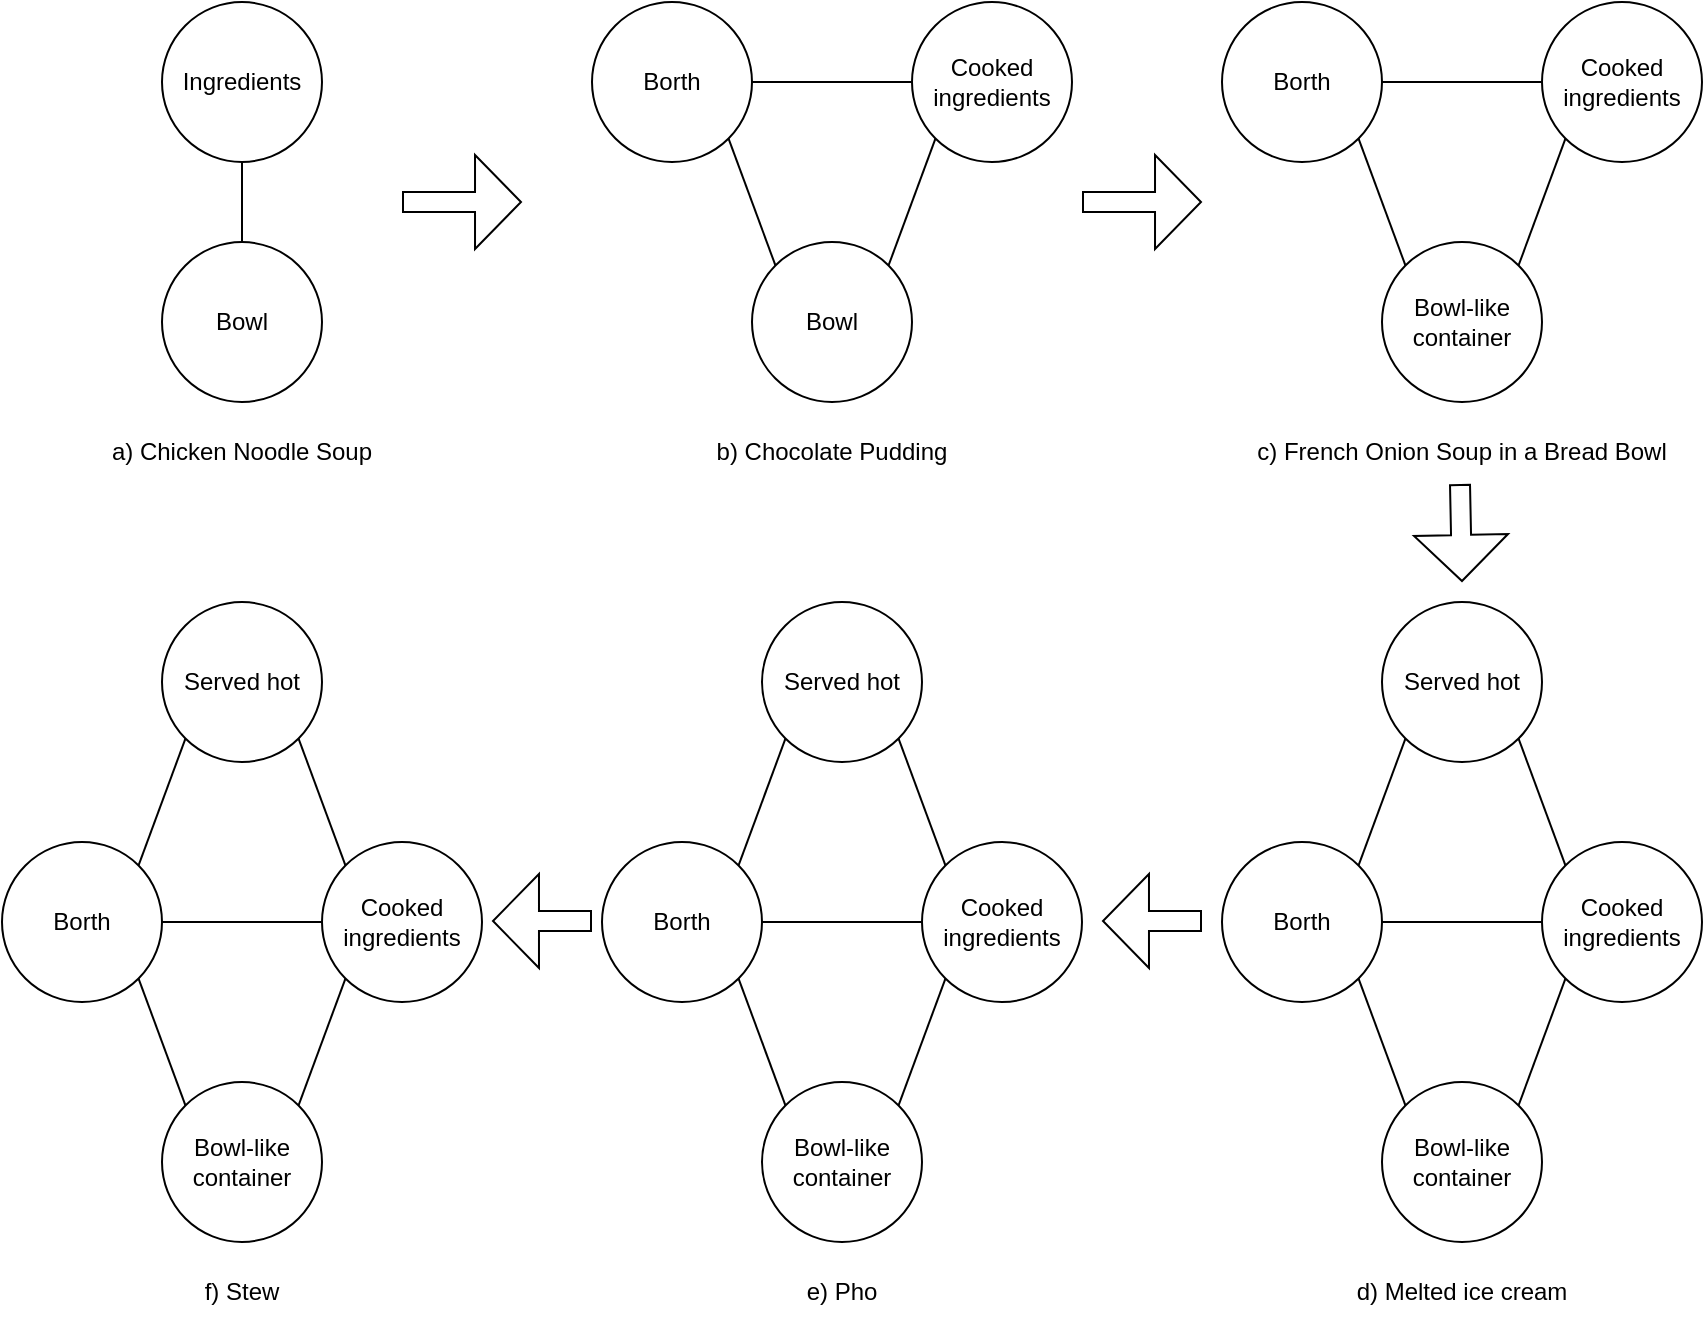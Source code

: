 <mxfile version="22.0.4" type="github">
  <diagram name="Page-1" id="3O6GO63O9HqbY6GgcKNv">
    <mxGraphModel dx="1687" dy="946" grid="1" gridSize="10" guides="1" tooltips="1" connect="1" arrows="1" fold="1" page="1" pageScale="1" pageWidth="827" pageHeight="1169" math="0" shadow="0">
      <root>
        <mxCell id="0" />
        <mxCell id="1" parent="0" />
        <mxCell id="za3H8Gn-evuQM6vgMnau-3" style="edgeStyle=orthogonalEdgeStyle;rounded=0;orthogonalLoop=1;jettySize=auto;html=1;exitX=0.5;exitY=1;exitDx=0;exitDy=0;entryX=0.5;entryY=0;entryDx=0;entryDy=0;endArrow=none;endFill=0;" edge="1" parent="1" source="za3H8Gn-evuQM6vgMnau-1" target="za3H8Gn-evuQM6vgMnau-2">
          <mxGeometry relative="1" as="geometry" />
        </mxCell>
        <mxCell id="za3H8Gn-evuQM6vgMnau-1" value="Ingredients" style="ellipse;whiteSpace=wrap;html=1;aspect=fixed;" vertex="1" parent="1">
          <mxGeometry x="160" y="160" width="80" height="80" as="geometry" />
        </mxCell>
        <mxCell id="za3H8Gn-evuQM6vgMnau-2" value="Bowl" style="ellipse;whiteSpace=wrap;html=1;aspect=fixed;" vertex="1" parent="1">
          <mxGeometry x="160" y="280" width="80" height="80" as="geometry" />
        </mxCell>
        <mxCell id="za3H8Gn-evuQM6vgMnau-4" value="a) Chicken Noodle Soup" style="text;html=1;strokeColor=none;fillColor=none;align=center;verticalAlign=middle;whiteSpace=wrap;rounded=0;" vertex="1" parent="1">
          <mxGeometry x="120" y="370" width="160" height="30" as="geometry" />
        </mxCell>
        <mxCell id="za3H8Gn-evuQM6vgMnau-7" value="Bowl" style="ellipse;whiteSpace=wrap;html=1;aspect=fixed;" vertex="1" parent="1">
          <mxGeometry x="455" y="280" width="80" height="80" as="geometry" />
        </mxCell>
        <mxCell id="za3H8Gn-evuQM6vgMnau-8" value="b) Chocolate Pudding" style="text;html=1;strokeColor=none;fillColor=none;align=center;verticalAlign=middle;whiteSpace=wrap;rounded=0;" vertex="1" parent="1">
          <mxGeometry x="415" y="370" width="160" height="30" as="geometry" />
        </mxCell>
        <mxCell id="za3H8Gn-evuQM6vgMnau-14" style="edgeStyle=orthogonalEdgeStyle;rounded=0;orthogonalLoop=1;jettySize=auto;html=1;exitX=1;exitY=0.5;exitDx=0;exitDy=0;entryX=0;entryY=0.5;entryDx=0;entryDy=0;endArrow=none;endFill=0;" edge="1" parent="1" source="za3H8Gn-evuQM6vgMnau-9" target="za3H8Gn-evuQM6vgMnau-10">
          <mxGeometry relative="1" as="geometry" />
        </mxCell>
        <mxCell id="za3H8Gn-evuQM6vgMnau-9" value="Borth" style="ellipse;whiteSpace=wrap;html=1;aspect=fixed;" vertex="1" parent="1">
          <mxGeometry x="375" y="160" width="80" height="80" as="geometry" />
        </mxCell>
        <mxCell id="za3H8Gn-evuQM6vgMnau-10" value="Cooked ingredients" style="ellipse;whiteSpace=wrap;html=1;aspect=fixed;" vertex="1" parent="1">
          <mxGeometry x="535" y="160" width="80" height="80" as="geometry" />
        </mxCell>
        <mxCell id="za3H8Gn-evuQM6vgMnau-12" value="" style="endArrow=none;html=1;rounded=0;entryX=0;entryY=0;entryDx=0;entryDy=0;exitX=1;exitY=1;exitDx=0;exitDy=0;" edge="1" parent="1" source="za3H8Gn-evuQM6vgMnau-9" target="za3H8Gn-evuQM6vgMnau-7">
          <mxGeometry width="50" height="50" relative="1" as="geometry">
            <mxPoint x="315" y="440" as="sourcePoint" />
            <mxPoint x="365" y="390" as="targetPoint" />
          </mxGeometry>
        </mxCell>
        <mxCell id="za3H8Gn-evuQM6vgMnau-13" value="" style="endArrow=none;html=1;rounded=0;exitX=1;exitY=0;exitDx=0;exitDy=0;entryX=0;entryY=1;entryDx=0;entryDy=0;" edge="1" parent="1" source="za3H8Gn-evuQM6vgMnau-7" target="za3H8Gn-evuQM6vgMnau-10">
          <mxGeometry width="50" height="50" relative="1" as="geometry">
            <mxPoint x="645" y="320" as="sourcePoint" />
            <mxPoint x="695" y="270" as="targetPoint" />
          </mxGeometry>
        </mxCell>
        <mxCell id="za3H8Gn-evuQM6vgMnau-15" value="Bowl-like container" style="ellipse;whiteSpace=wrap;html=1;aspect=fixed;" vertex="1" parent="1">
          <mxGeometry x="770" y="280" width="80" height="80" as="geometry" />
        </mxCell>
        <mxCell id="za3H8Gn-evuQM6vgMnau-16" value="c) French Onion Soup in a Bread Bowl" style="text;html=1;strokeColor=none;fillColor=none;align=center;verticalAlign=middle;whiteSpace=wrap;rounded=0;" vertex="1" parent="1">
          <mxGeometry x="705" y="370" width="210" height="30" as="geometry" />
        </mxCell>
        <mxCell id="za3H8Gn-evuQM6vgMnau-17" style="edgeStyle=orthogonalEdgeStyle;rounded=0;orthogonalLoop=1;jettySize=auto;html=1;exitX=1;exitY=0.5;exitDx=0;exitDy=0;entryX=0;entryY=0.5;entryDx=0;entryDy=0;endArrow=none;endFill=0;" edge="1" parent="1" source="za3H8Gn-evuQM6vgMnau-18" target="za3H8Gn-evuQM6vgMnau-19">
          <mxGeometry relative="1" as="geometry" />
        </mxCell>
        <mxCell id="za3H8Gn-evuQM6vgMnau-18" value="Borth" style="ellipse;whiteSpace=wrap;html=1;aspect=fixed;" vertex="1" parent="1">
          <mxGeometry x="690" y="160" width="80" height="80" as="geometry" />
        </mxCell>
        <mxCell id="za3H8Gn-evuQM6vgMnau-19" value="Cooked ingredients" style="ellipse;whiteSpace=wrap;html=1;aspect=fixed;" vertex="1" parent="1">
          <mxGeometry x="850" y="160" width="80" height="80" as="geometry" />
        </mxCell>
        <mxCell id="za3H8Gn-evuQM6vgMnau-20" value="" style="endArrow=none;html=1;rounded=0;entryX=0;entryY=0;entryDx=0;entryDy=0;exitX=1;exitY=1;exitDx=0;exitDy=0;" edge="1" parent="1" source="za3H8Gn-evuQM6vgMnau-18" target="za3H8Gn-evuQM6vgMnau-15">
          <mxGeometry width="50" height="50" relative="1" as="geometry">
            <mxPoint x="630" y="440" as="sourcePoint" />
            <mxPoint x="680" y="390" as="targetPoint" />
          </mxGeometry>
        </mxCell>
        <mxCell id="za3H8Gn-evuQM6vgMnau-21" value="" style="endArrow=none;html=1;rounded=0;exitX=1;exitY=0;exitDx=0;exitDy=0;entryX=0;entryY=1;entryDx=0;entryDy=0;" edge="1" parent="1" source="za3H8Gn-evuQM6vgMnau-15" target="za3H8Gn-evuQM6vgMnau-19">
          <mxGeometry width="50" height="50" relative="1" as="geometry">
            <mxPoint x="960" y="320" as="sourcePoint" />
            <mxPoint x="1010" y="270" as="targetPoint" />
          </mxGeometry>
        </mxCell>
        <mxCell id="za3H8Gn-evuQM6vgMnau-22" value="Bowl-like container" style="ellipse;whiteSpace=wrap;html=1;aspect=fixed;" vertex="1" parent="1">
          <mxGeometry x="770" y="700" width="80" height="80" as="geometry" />
        </mxCell>
        <mxCell id="za3H8Gn-evuQM6vgMnau-23" value="d) Melted ice cream" style="text;html=1;strokeColor=none;fillColor=none;align=center;verticalAlign=middle;whiteSpace=wrap;rounded=0;" vertex="1" parent="1">
          <mxGeometry x="705" y="790" width="210" height="30" as="geometry" />
        </mxCell>
        <mxCell id="za3H8Gn-evuQM6vgMnau-24" style="edgeStyle=orthogonalEdgeStyle;rounded=0;orthogonalLoop=1;jettySize=auto;html=1;exitX=1;exitY=0.5;exitDx=0;exitDy=0;entryX=0;entryY=0.5;entryDx=0;entryDy=0;endArrow=none;endFill=0;" edge="1" parent="1" source="za3H8Gn-evuQM6vgMnau-25" target="za3H8Gn-evuQM6vgMnau-26">
          <mxGeometry relative="1" as="geometry" />
        </mxCell>
        <mxCell id="za3H8Gn-evuQM6vgMnau-25" value="Borth" style="ellipse;whiteSpace=wrap;html=1;aspect=fixed;" vertex="1" parent="1">
          <mxGeometry x="690" y="580" width="80" height="80" as="geometry" />
        </mxCell>
        <mxCell id="za3H8Gn-evuQM6vgMnau-26" value="Cooked ingredients" style="ellipse;whiteSpace=wrap;html=1;aspect=fixed;" vertex="1" parent="1">
          <mxGeometry x="850" y="580" width="80" height="80" as="geometry" />
        </mxCell>
        <mxCell id="za3H8Gn-evuQM6vgMnau-27" value="" style="endArrow=none;html=1;rounded=0;entryX=0;entryY=0;entryDx=0;entryDy=0;exitX=1;exitY=1;exitDx=0;exitDy=0;" edge="1" parent="1" source="za3H8Gn-evuQM6vgMnau-25" target="za3H8Gn-evuQM6vgMnau-22">
          <mxGeometry width="50" height="50" relative="1" as="geometry">
            <mxPoint x="630" y="860" as="sourcePoint" />
            <mxPoint x="680" y="810" as="targetPoint" />
          </mxGeometry>
        </mxCell>
        <mxCell id="za3H8Gn-evuQM6vgMnau-28" value="" style="endArrow=none;html=1;rounded=0;exitX=1;exitY=0;exitDx=0;exitDy=0;entryX=0;entryY=1;entryDx=0;entryDy=0;" edge="1" parent="1" source="za3H8Gn-evuQM6vgMnau-22" target="za3H8Gn-evuQM6vgMnau-26">
          <mxGeometry width="50" height="50" relative="1" as="geometry">
            <mxPoint x="960" y="740" as="sourcePoint" />
            <mxPoint x="1010" y="690" as="targetPoint" />
          </mxGeometry>
        </mxCell>
        <mxCell id="za3H8Gn-evuQM6vgMnau-29" value="Served hot" style="ellipse;whiteSpace=wrap;html=1;aspect=fixed;" vertex="1" parent="1">
          <mxGeometry x="770" y="460" width="80" height="80" as="geometry" />
        </mxCell>
        <mxCell id="za3H8Gn-evuQM6vgMnau-30" value="" style="endArrow=none;html=1;rounded=0;entryX=0;entryY=1;entryDx=0;entryDy=0;exitX=1;exitY=0;exitDx=0;exitDy=0;" edge="1" parent="1" source="za3H8Gn-evuQM6vgMnau-25" target="za3H8Gn-evuQM6vgMnau-29">
          <mxGeometry width="50" height="50" relative="1" as="geometry">
            <mxPoint x="515" y="670" as="sourcePoint" />
            <mxPoint x="565" y="620" as="targetPoint" />
          </mxGeometry>
        </mxCell>
        <mxCell id="za3H8Gn-evuQM6vgMnau-31" value="" style="endArrow=none;html=1;rounded=0;exitX=1;exitY=1;exitDx=0;exitDy=0;entryX=0;entryY=0;entryDx=0;entryDy=0;" edge="1" parent="1" source="za3H8Gn-evuQM6vgMnau-29" target="za3H8Gn-evuQM6vgMnau-26">
          <mxGeometry width="50" height="50" relative="1" as="geometry">
            <mxPoint x="895" y="590" as="sourcePoint" />
            <mxPoint x="945" y="540" as="targetPoint" />
          </mxGeometry>
        </mxCell>
        <mxCell id="za3H8Gn-evuQM6vgMnau-32" value="Bowl-like container" style="ellipse;whiteSpace=wrap;html=1;aspect=fixed;" vertex="1" parent="1">
          <mxGeometry x="460" y="700" width="80" height="80" as="geometry" />
        </mxCell>
        <mxCell id="za3H8Gn-evuQM6vgMnau-33" value="e) Pho" style="text;html=1;strokeColor=none;fillColor=none;align=center;verticalAlign=middle;whiteSpace=wrap;rounded=0;" vertex="1" parent="1">
          <mxGeometry x="395" y="790" width="210" height="30" as="geometry" />
        </mxCell>
        <mxCell id="za3H8Gn-evuQM6vgMnau-34" style="edgeStyle=orthogonalEdgeStyle;rounded=0;orthogonalLoop=1;jettySize=auto;html=1;exitX=1;exitY=0.5;exitDx=0;exitDy=0;entryX=0;entryY=0.5;entryDx=0;entryDy=0;endArrow=none;endFill=0;" edge="1" parent="1" source="za3H8Gn-evuQM6vgMnau-35" target="za3H8Gn-evuQM6vgMnau-36">
          <mxGeometry relative="1" as="geometry" />
        </mxCell>
        <mxCell id="za3H8Gn-evuQM6vgMnau-35" value="Borth" style="ellipse;whiteSpace=wrap;html=1;aspect=fixed;" vertex="1" parent="1">
          <mxGeometry x="380" y="580" width="80" height="80" as="geometry" />
        </mxCell>
        <mxCell id="za3H8Gn-evuQM6vgMnau-36" value="Cooked ingredients" style="ellipse;whiteSpace=wrap;html=1;aspect=fixed;" vertex="1" parent="1">
          <mxGeometry x="540" y="580" width="80" height="80" as="geometry" />
        </mxCell>
        <mxCell id="za3H8Gn-evuQM6vgMnau-37" value="" style="endArrow=none;html=1;rounded=0;entryX=0;entryY=0;entryDx=0;entryDy=0;exitX=1;exitY=1;exitDx=0;exitDy=0;" edge="1" parent="1" source="za3H8Gn-evuQM6vgMnau-35" target="za3H8Gn-evuQM6vgMnau-32">
          <mxGeometry width="50" height="50" relative="1" as="geometry">
            <mxPoint x="320" y="860" as="sourcePoint" />
            <mxPoint x="370" y="810" as="targetPoint" />
          </mxGeometry>
        </mxCell>
        <mxCell id="za3H8Gn-evuQM6vgMnau-38" value="" style="endArrow=none;html=1;rounded=0;exitX=1;exitY=0;exitDx=0;exitDy=0;entryX=0;entryY=1;entryDx=0;entryDy=0;" edge="1" parent="1" source="za3H8Gn-evuQM6vgMnau-32" target="za3H8Gn-evuQM6vgMnau-36">
          <mxGeometry width="50" height="50" relative="1" as="geometry">
            <mxPoint x="650" y="740" as="sourcePoint" />
            <mxPoint x="700" y="690" as="targetPoint" />
          </mxGeometry>
        </mxCell>
        <mxCell id="za3H8Gn-evuQM6vgMnau-39" value="Served hot" style="ellipse;whiteSpace=wrap;html=1;aspect=fixed;" vertex="1" parent="1">
          <mxGeometry x="460" y="460" width="80" height="80" as="geometry" />
        </mxCell>
        <mxCell id="za3H8Gn-evuQM6vgMnau-40" value="" style="endArrow=none;html=1;rounded=0;entryX=0;entryY=1;entryDx=0;entryDy=0;exitX=1;exitY=0;exitDx=0;exitDy=0;" edge="1" parent="1" source="za3H8Gn-evuQM6vgMnau-35" target="za3H8Gn-evuQM6vgMnau-39">
          <mxGeometry width="50" height="50" relative="1" as="geometry">
            <mxPoint x="205" y="670" as="sourcePoint" />
            <mxPoint x="255" y="620" as="targetPoint" />
          </mxGeometry>
        </mxCell>
        <mxCell id="za3H8Gn-evuQM6vgMnau-41" value="" style="endArrow=none;html=1;rounded=0;exitX=1;exitY=1;exitDx=0;exitDy=0;entryX=0;entryY=0;entryDx=0;entryDy=0;" edge="1" parent="1" source="za3H8Gn-evuQM6vgMnau-39" target="za3H8Gn-evuQM6vgMnau-36">
          <mxGeometry width="50" height="50" relative="1" as="geometry">
            <mxPoint x="585" y="590" as="sourcePoint" />
            <mxPoint x="635" y="540" as="targetPoint" />
          </mxGeometry>
        </mxCell>
        <mxCell id="za3H8Gn-evuQM6vgMnau-42" value="Bowl-like container" style="ellipse;whiteSpace=wrap;html=1;aspect=fixed;" vertex="1" parent="1">
          <mxGeometry x="160" y="700" width="80" height="80" as="geometry" />
        </mxCell>
        <mxCell id="za3H8Gn-evuQM6vgMnau-43" value="f) Stew" style="text;html=1;strokeColor=none;fillColor=none;align=center;verticalAlign=middle;whiteSpace=wrap;rounded=0;" vertex="1" parent="1">
          <mxGeometry x="95" y="790" width="210" height="30" as="geometry" />
        </mxCell>
        <mxCell id="za3H8Gn-evuQM6vgMnau-44" style="edgeStyle=orthogonalEdgeStyle;rounded=0;orthogonalLoop=1;jettySize=auto;html=1;exitX=1;exitY=0.5;exitDx=0;exitDy=0;entryX=0;entryY=0.5;entryDx=0;entryDy=0;endArrow=none;endFill=0;" edge="1" parent="1" source="za3H8Gn-evuQM6vgMnau-45" target="za3H8Gn-evuQM6vgMnau-46">
          <mxGeometry relative="1" as="geometry" />
        </mxCell>
        <mxCell id="za3H8Gn-evuQM6vgMnau-45" value="Borth" style="ellipse;whiteSpace=wrap;html=1;aspect=fixed;" vertex="1" parent="1">
          <mxGeometry x="80" y="580" width="80" height="80" as="geometry" />
        </mxCell>
        <mxCell id="za3H8Gn-evuQM6vgMnau-46" value="Cooked ingredients" style="ellipse;whiteSpace=wrap;html=1;aspect=fixed;" vertex="1" parent="1">
          <mxGeometry x="240" y="580" width="80" height="80" as="geometry" />
        </mxCell>
        <mxCell id="za3H8Gn-evuQM6vgMnau-47" value="" style="endArrow=none;html=1;rounded=0;entryX=0;entryY=0;entryDx=0;entryDy=0;exitX=1;exitY=1;exitDx=0;exitDy=0;" edge="1" parent="1" source="za3H8Gn-evuQM6vgMnau-45" target="za3H8Gn-evuQM6vgMnau-42">
          <mxGeometry width="50" height="50" relative="1" as="geometry">
            <mxPoint x="20" y="860" as="sourcePoint" />
            <mxPoint x="70" y="810" as="targetPoint" />
          </mxGeometry>
        </mxCell>
        <mxCell id="za3H8Gn-evuQM6vgMnau-48" value="" style="endArrow=none;html=1;rounded=0;exitX=1;exitY=0;exitDx=0;exitDy=0;entryX=0;entryY=1;entryDx=0;entryDy=0;" edge="1" parent="1" source="za3H8Gn-evuQM6vgMnau-42" target="za3H8Gn-evuQM6vgMnau-46">
          <mxGeometry width="50" height="50" relative="1" as="geometry">
            <mxPoint x="350" y="740" as="sourcePoint" />
            <mxPoint x="400" y="690" as="targetPoint" />
          </mxGeometry>
        </mxCell>
        <mxCell id="za3H8Gn-evuQM6vgMnau-49" value="Served hot" style="ellipse;whiteSpace=wrap;html=1;aspect=fixed;" vertex="1" parent="1">
          <mxGeometry x="160" y="460" width="80" height="80" as="geometry" />
        </mxCell>
        <mxCell id="za3H8Gn-evuQM6vgMnau-50" value="" style="endArrow=none;html=1;rounded=0;entryX=0;entryY=1;entryDx=0;entryDy=0;exitX=1;exitY=0;exitDx=0;exitDy=0;" edge="1" parent="1" source="za3H8Gn-evuQM6vgMnau-45" target="za3H8Gn-evuQM6vgMnau-49">
          <mxGeometry width="50" height="50" relative="1" as="geometry">
            <mxPoint x="-95" y="670" as="sourcePoint" />
            <mxPoint x="-45" y="620" as="targetPoint" />
          </mxGeometry>
        </mxCell>
        <mxCell id="za3H8Gn-evuQM6vgMnau-51" value="" style="endArrow=none;html=1;rounded=0;exitX=1;exitY=1;exitDx=0;exitDy=0;entryX=0;entryY=0;entryDx=0;entryDy=0;" edge="1" parent="1" source="za3H8Gn-evuQM6vgMnau-49" target="za3H8Gn-evuQM6vgMnau-46">
          <mxGeometry width="50" height="50" relative="1" as="geometry">
            <mxPoint x="285" y="590" as="sourcePoint" />
            <mxPoint x="335" y="540" as="targetPoint" />
          </mxGeometry>
        </mxCell>
        <mxCell id="za3H8Gn-evuQM6vgMnau-52" value="" style="shape=flexArrow;endArrow=classic;html=1;rounded=0;endWidth=36;endSize=7.33;" edge="1" parent="1">
          <mxGeometry width="50" height="50" relative="1" as="geometry">
            <mxPoint x="280" y="260" as="sourcePoint" />
            <mxPoint x="340" y="260" as="targetPoint" />
          </mxGeometry>
        </mxCell>
        <mxCell id="za3H8Gn-evuQM6vgMnau-53" value="" style="shape=flexArrow;endArrow=classic;html=1;rounded=0;endWidth=36;endSize=7.33;" edge="1" parent="1">
          <mxGeometry width="50" height="50" relative="1" as="geometry">
            <mxPoint x="620" y="260" as="sourcePoint" />
            <mxPoint x="680" y="260" as="targetPoint" />
          </mxGeometry>
        </mxCell>
        <mxCell id="za3H8Gn-evuQM6vgMnau-54" value="" style="shape=flexArrow;endArrow=classic;html=1;rounded=0;endWidth=36;endSize=7.33;" edge="1" parent="1">
          <mxGeometry width="50" height="50" relative="1" as="geometry">
            <mxPoint x="809" y="401" as="sourcePoint" />
            <mxPoint x="810" y="450" as="targetPoint" />
          </mxGeometry>
        </mxCell>
        <mxCell id="za3H8Gn-evuQM6vgMnau-56" value="" style="shape=flexArrow;endArrow=classic;html=1;rounded=0;endWidth=36;endSize=7.33;" edge="1" parent="1">
          <mxGeometry width="50" height="50" relative="1" as="geometry">
            <mxPoint x="680" y="619.5" as="sourcePoint" />
            <mxPoint x="630" y="619.5" as="targetPoint" />
          </mxGeometry>
        </mxCell>
        <mxCell id="za3H8Gn-evuQM6vgMnau-57" value="" style="shape=flexArrow;endArrow=classic;html=1;rounded=0;endWidth=36;endSize=7.33;" edge="1" parent="1">
          <mxGeometry width="50" height="50" relative="1" as="geometry">
            <mxPoint x="375" y="619.5" as="sourcePoint" />
            <mxPoint x="325" y="619.5" as="targetPoint" />
          </mxGeometry>
        </mxCell>
      </root>
    </mxGraphModel>
  </diagram>
</mxfile>
